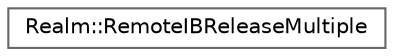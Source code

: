 digraph "Graphical Class Hierarchy"
{
 // LATEX_PDF_SIZE
  bgcolor="transparent";
  edge [fontname=Helvetica,fontsize=10,labelfontname=Helvetica,labelfontsize=10];
  node [fontname=Helvetica,fontsize=10,shape=box,height=0.2,width=0.4];
  rankdir="LR";
  Node0 [id="Node000000",label="Realm::RemoteIBReleaseMultiple",height=0.2,width=0.4,color="grey40", fillcolor="white", style="filled",URL="$structRealm_1_1RemoteIBReleaseMultiple.html",tooltip=" "];
}

